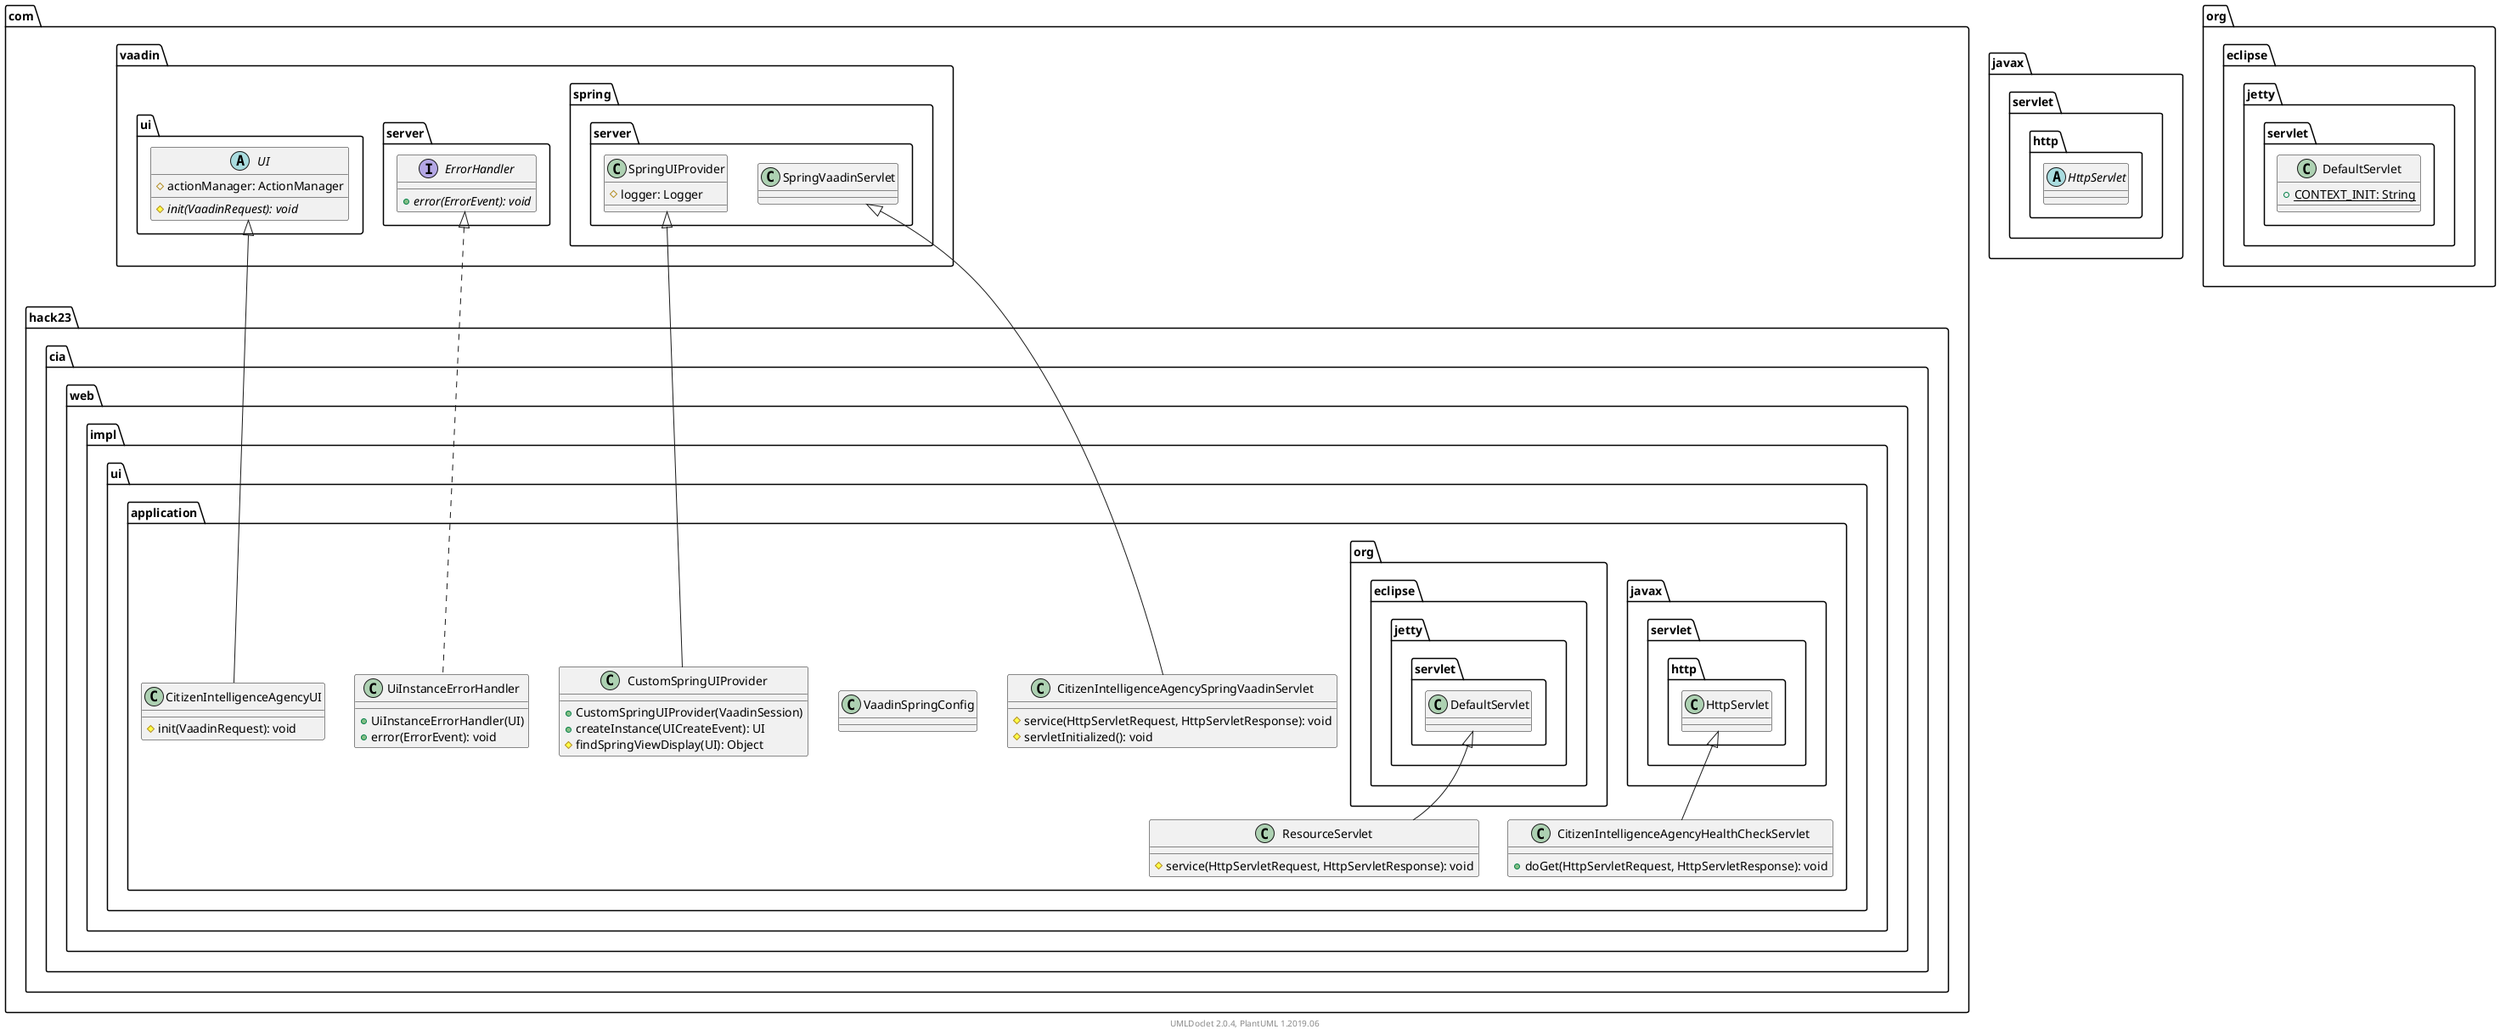 @startuml
    namespace com.hack23.cia.web.impl.ui.application {

        class CitizenIntelligenceAgencySpringVaadinServlet [[CitizenIntelligenceAgencySpringVaadinServlet.html]] {
            #service(HttpServletRequest, HttpServletResponse): void
            #servletInitialized(): void
        }

        class VaadinSpringConfig [[VaadinSpringConfig.html]]

        class CitizenIntelligenceAgencyHealthCheckServlet [[CitizenIntelligenceAgencyHealthCheckServlet.html]] {
            +doGet(HttpServletRequest, HttpServletResponse): void
        }

        class UiInstanceErrorHandler [[UiInstanceErrorHandler.html]] {
            +UiInstanceErrorHandler(UI)
            +error(ErrorEvent): void
        }

        class CustomSpringUIProvider [[CustomSpringUIProvider.html]] {
            +CustomSpringUIProvider(VaadinSession)
            +createInstance(UICreateEvent): UI
            #findSpringViewDisplay(UI): Object
        }

        class ResourceServlet [[ResourceServlet.html]] {
            #service(HttpServletRequest, HttpServletResponse): void
        }

        class CitizenIntelligenceAgencyUI [[CitizenIntelligenceAgencyUI.html]] {
            #init(VaadinRequest): void
        }

        com.vaadin.spring.server.SpringVaadinServlet <|-- CitizenIntelligenceAgencySpringVaadinServlet
        javax.servlet.http.HttpServlet <|-- CitizenIntelligenceAgencyHealthCheckServlet
        com.vaadin.server.ErrorHandler <|.. UiInstanceErrorHandler
        com.vaadin.spring.server.SpringUIProvider <|-- CustomSpringUIProvider
        org.eclipse.jetty.servlet.DefaultServlet <|-- ResourceServlet
        com.vaadin.ui.UI <|-- CitizenIntelligenceAgencyUI
    }

    namespace com.vaadin.spring.server {
        class SpringVaadinServlet {
        }
        class SpringUIProvider {
            #logger: Logger
        }
    }

    namespace javax.servlet.http {
        abstract class HttpServlet {
        }
    }

    namespace com.vaadin.server {
        interface ErrorHandler {
            {abstract} +error(ErrorEvent): void
        }
    }

    namespace org.eclipse.jetty.servlet {
        class DefaultServlet {
            {static} +CONTEXT_INIT: String
        }
    }

    namespace com.vaadin.ui {
        abstract class UI {
            #actionManager: ActionManager
            {abstract} #init(VaadinRequest): void
        }
    }

    center footer UMLDoclet 2.0.4, PlantUML 1.2019.06
@enduml
